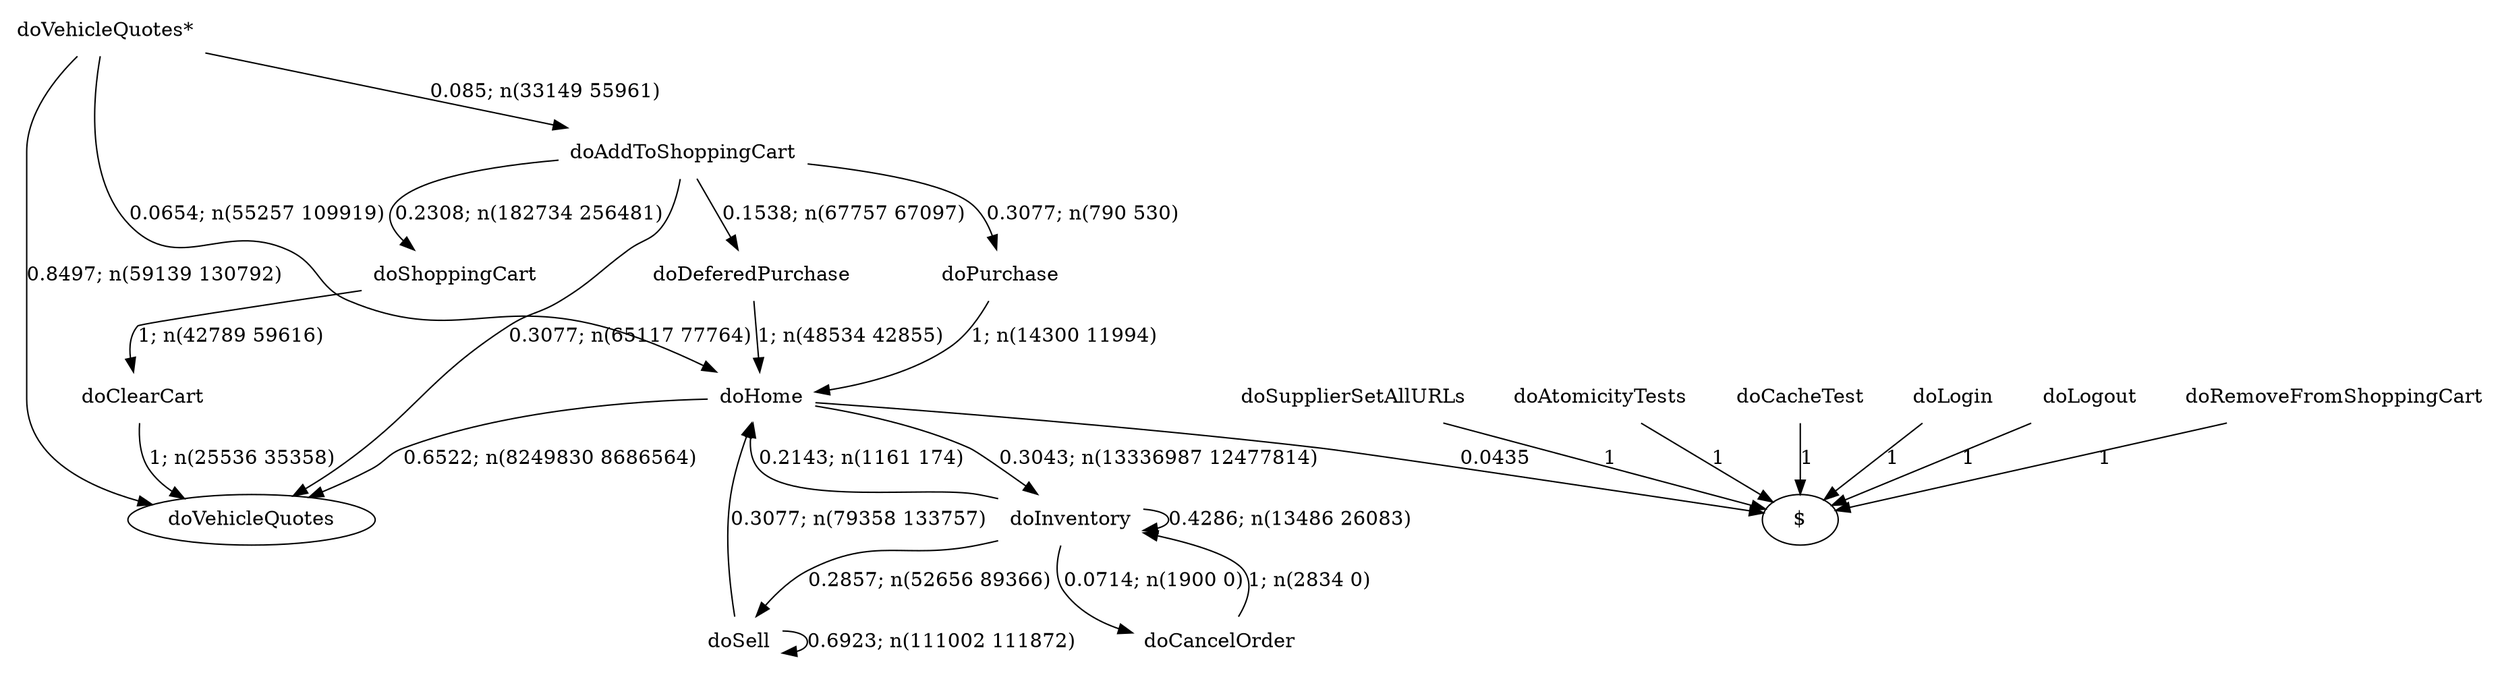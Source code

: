 digraph G {"doVehicleQuotes*" [label="doVehicleQuotes*",shape=none];"doSupplierSetAllURLs" [label="doSupplierSetAllURLs",shape=none];"doAtomicityTests" [label="doAtomicityTests",shape=none];"doCacheTest" [label="doCacheTest",shape=none];"doLogin" [label="doLogin",shape=none];"doAddToShoppingCart" [label="doAddToShoppingCart",shape=none];"doDeferedPurchase" [label="doDeferedPurchase",shape=none];"doHome" [label="doHome",shape=none];"doShoppingCart" [label="doShoppingCart",shape=none];"doClearCart" [label="doClearCart",shape=none];"doPurchase" [label="doPurchase",shape=none];"doInventory" [label="doInventory",shape=none];"doSell" [label="doSell",shape=none];"doLogout" [label="doLogout",shape=none];"doCancelOrder" [label="doCancelOrder",shape=none];"doRemoveFromShoppingCart" [label="doRemoveFromShoppingCart",shape=none];"doVehicleQuotes*"->"doVehicleQuotes" [style=solid,label="0.8497; n(59139 130792)"];"doVehicleQuotes*"->"doAddToShoppingCart" [style=solid,label="0.085; n(33149 55961)"];"doVehicleQuotes*"->"doHome" [style=solid,label="0.0654; n(55257 109919)"];"doSupplierSetAllURLs"->"$" [style=solid,label="1"];"doAtomicityTests"->"$" [style=solid,label="1"];"doCacheTest"->"$" [style=solid,label="1"];"doLogin"->"$" [style=solid,label="1"];"doAddToShoppingCart"->"doVehicleQuotes" [style=solid,label="0.3077; n(65117 77764)"];"doAddToShoppingCart"->"doDeferedPurchase" [style=solid,label="0.1538; n(67757 67097)"];"doAddToShoppingCart"->"doShoppingCart" [style=solid,label="0.2308; n(182734 256481)"];"doAddToShoppingCart"->"doPurchase" [style=solid,label="0.3077; n(790 530)"];"doDeferedPurchase"->"doHome" [style=solid,label="1; n(48534 42855)"];"doHome"->"doVehicleQuotes" [style=solid,label="0.6522; n(8249830 8686564)"];"doHome"->"doInventory" [style=solid,label="0.3043; n(13336987 12477814)"];"doHome"->"$" [style=solid,label="0.0435"];"doShoppingCart"->"doClearCart" [style=solid,label="1; n(42789 59616)"];"doClearCart"->"doVehicleQuotes" [style=solid,label="1; n(25536 35358)"];"doPurchase"->"doHome" [style=solid,label="1; n(14300 11994)"];"doInventory"->"doHome" [style=solid,label="0.2143; n(1161 174)"];"doInventory"->"doInventory" [style=solid,label="0.4286; n(13486 26083)"];"doInventory"->"doSell" [style=solid,label="0.2857; n(52656 89366)"];"doInventory"->"doCancelOrder" [style=solid,label="0.0714; n(1900 0)"];"doSell"->"doHome" [style=solid,label="0.3077; n(79358 133757)"];"doSell"->"doSell" [style=solid,label="0.6923; n(111002 111872)"];"doLogout"->"$" [style=solid,label="1"];"doCancelOrder"->"doInventory" [style=solid,label="1; n(2834 0)"];"doRemoveFromShoppingCart"->"$" [style=solid,label="1"];}